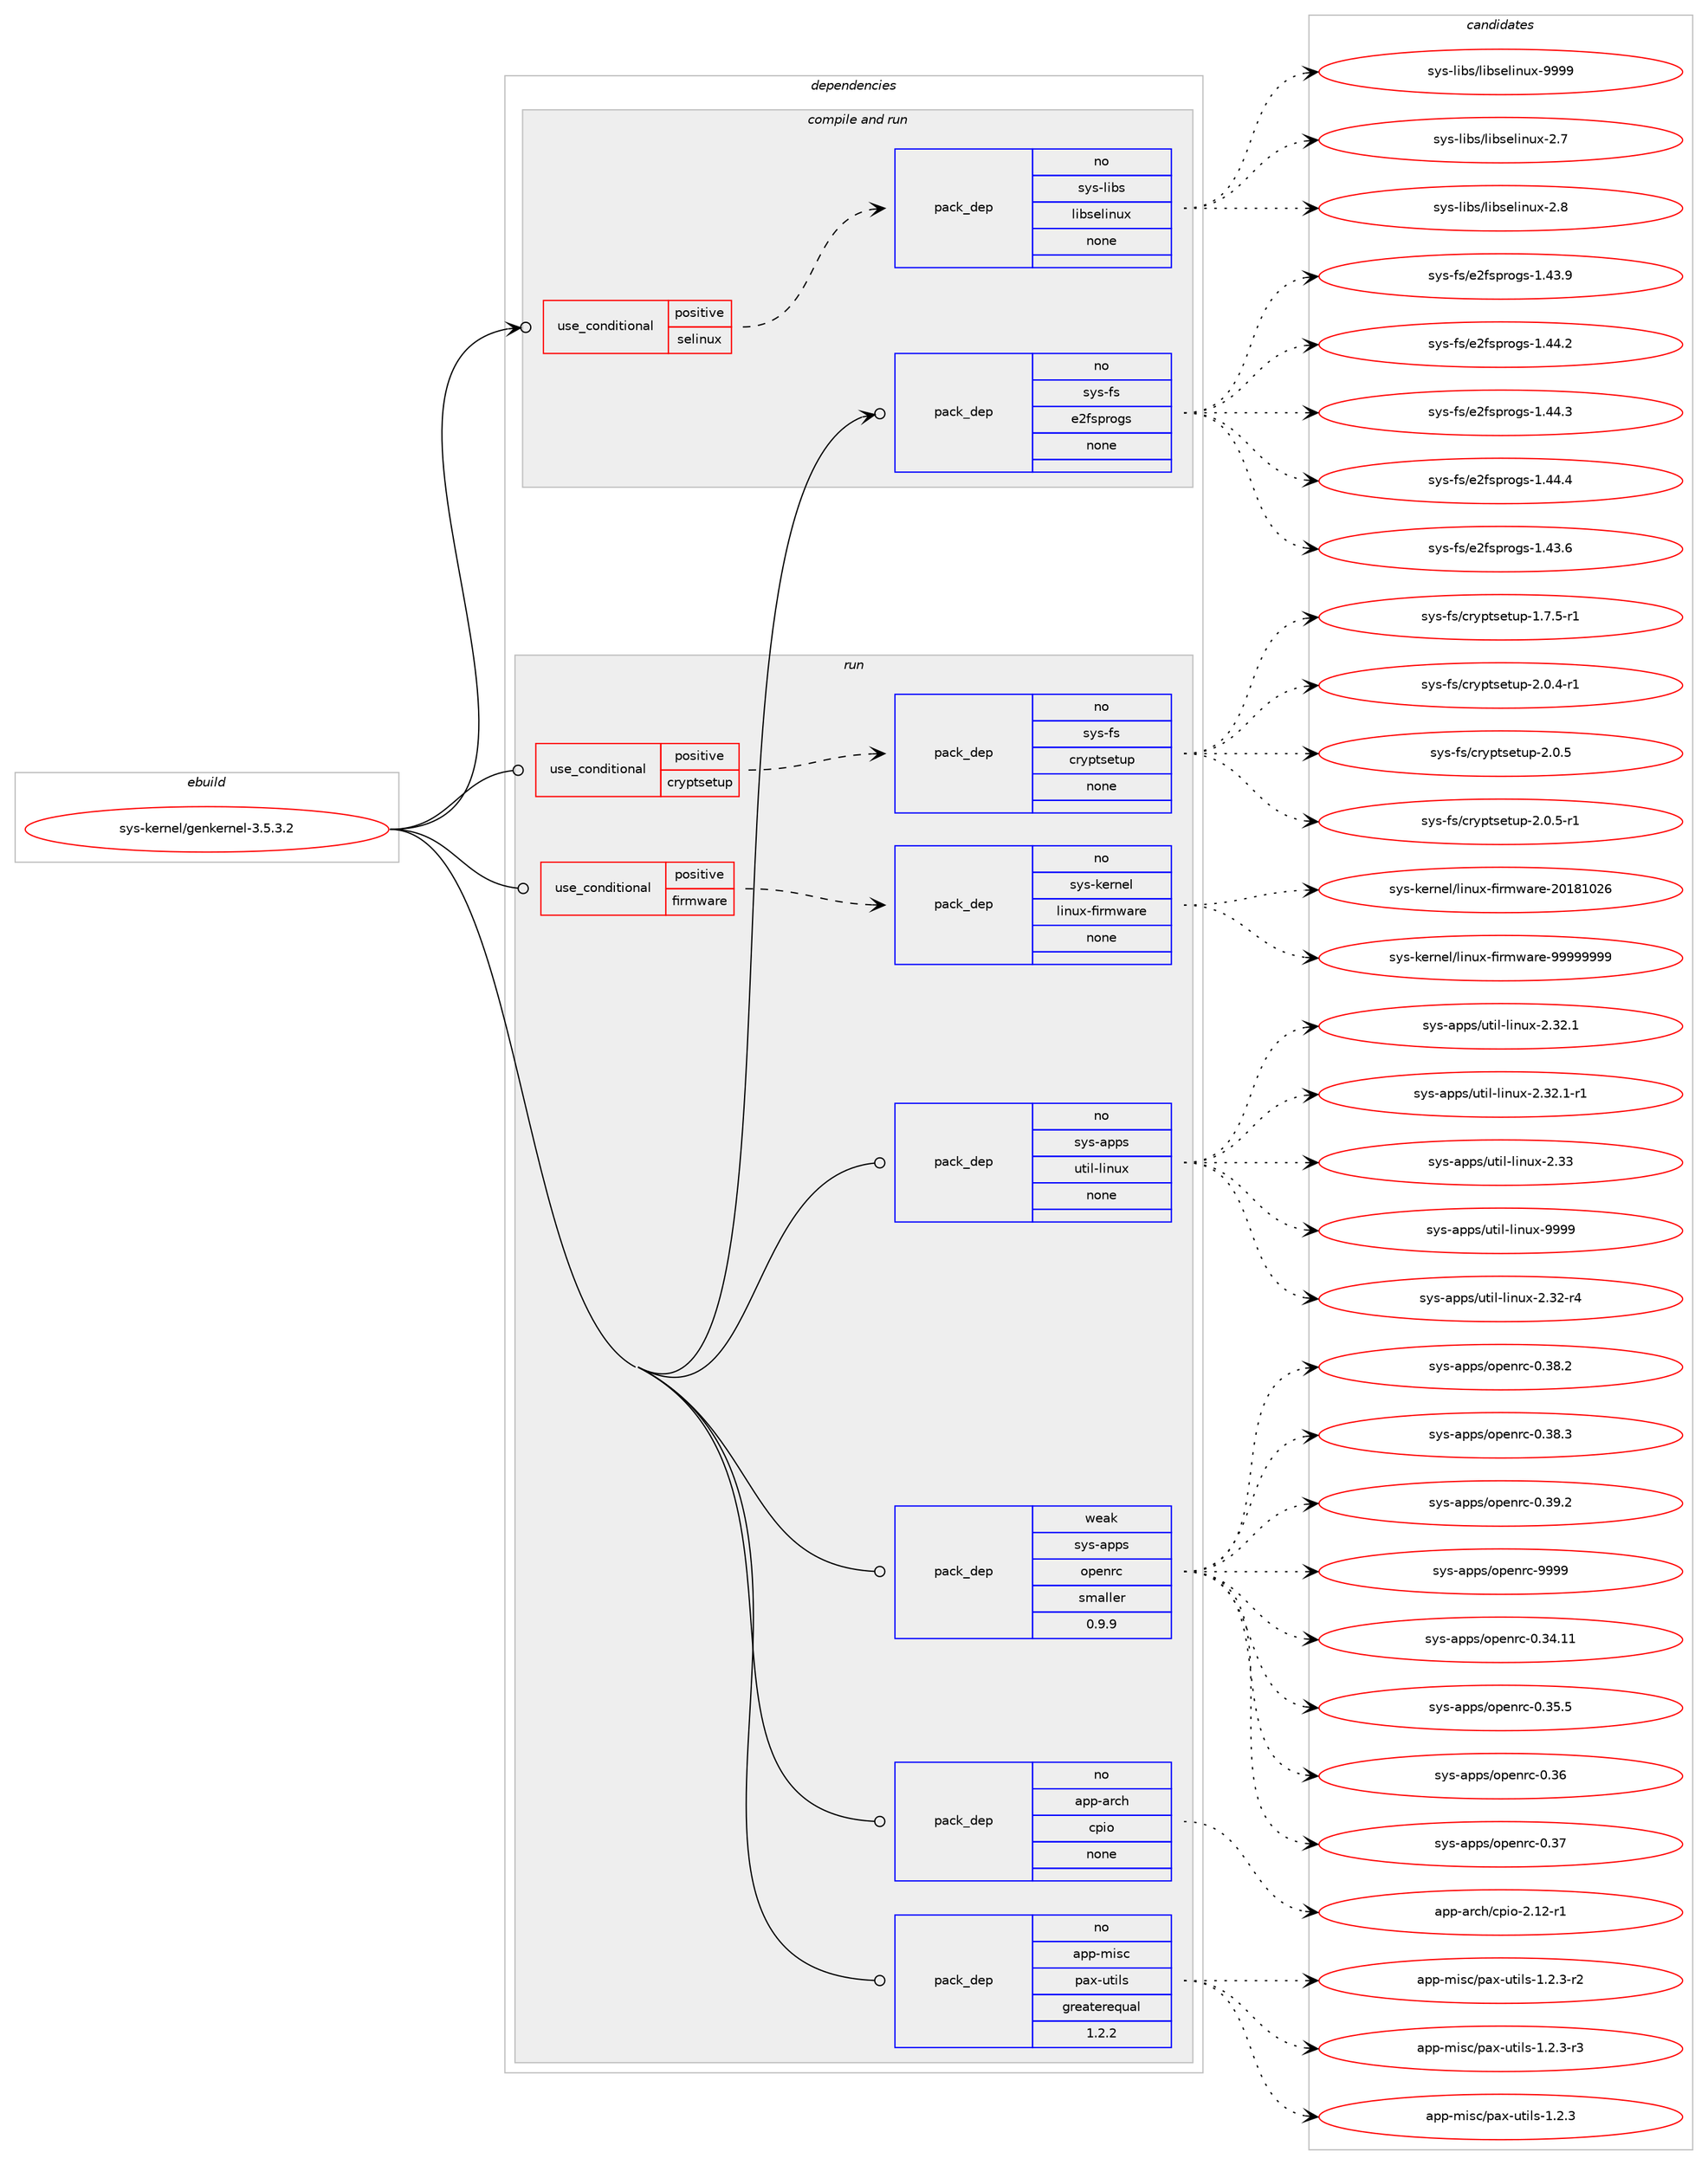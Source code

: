 digraph prolog {

# *************
# Graph options
# *************

newrank=true;
concentrate=true;
compound=true;
graph [rankdir=LR,fontname=Helvetica,fontsize=10,ranksep=1.5];#, ranksep=2.5, nodesep=0.2];
edge  [arrowhead=vee];
node  [fontname=Helvetica,fontsize=10];

# **********
# The ebuild
# **********

subgraph cluster_leftcol {
color=gray;
rank=same;
label=<<i>ebuild</i>>;
id [label="sys-kernel/genkernel-3.5.3.2", color=red, width=4, href="../sys-kernel/genkernel-3.5.3.2.svg"];
}

# ****************
# The dependencies
# ****************

subgraph cluster_midcol {
color=gray;
label=<<i>dependencies</i>>;
subgraph cluster_compile {
fillcolor="#eeeeee";
style=filled;
label=<<i>compile</i>>;
}
subgraph cluster_compileandrun {
fillcolor="#eeeeee";
style=filled;
label=<<i>compile and run</i>>;
subgraph cond1188 {
dependency6848 [label=<<TABLE BORDER="0" CELLBORDER="1" CELLSPACING="0" CELLPADDING="4"><TR><TD ROWSPAN="3" CELLPADDING="10">use_conditional</TD></TR><TR><TD>positive</TD></TR><TR><TD>selinux</TD></TR></TABLE>>, shape=none, color=red];
subgraph pack5491 {
dependency6849 [label=<<TABLE BORDER="0" CELLBORDER="1" CELLSPACING="0" CELLPADDING="4" WIDTH="220"><TR><TD ROWSPAN="6" CELLPADDING="30">pack_dep</TD></TR><TR><TD WIDTH="110">no</TD></TR><TR><TD>sys-libs</TD></TR><TR><TD>libselinux</TD></TR><TR><TD>none</TD></TR><TR><TD></TD></TR></TABLE>>, shape=none, color=blue];
}
dependency6848:e -> dependency6849:w [weight=20,style="dashed",arrowhead="vee"];
}
id:e -> dependency6848:w [weight=20,style="solid",arrowhead="odotvee"];
subgraph pack5492 {
dependency6850 [label=<<TABLE BORDER="0" CELLBORDER="1" CELLSPACING="0" CELLPADDING="4" WIDTH="220"><TR><TD ROWSPAN="6" CELLPADDING="30">pack_dep</TD></TR><TR><TD WIDTH="110">no</TD></TR><TR><TD>sys-fs</TD></TR><TR><TD>e2fsprogs</TD></TR><TR><TD>none</TD></TR><TR><TD></TD></TR></TABLE>>, shape=none, color=blue];
}
id:e -> dependency6850:w [weight=20,style="solid",arrowhead="odotvee"];
}
subgraph cluster_run {
fillcolor="#eeeeee";
style=filled;
label=<<i>run</i>>;
subgraph cond1189 {
dependency6851 [label=<<TABLE BORDER="0" CELLBORDER="1" CELLSPACING="0" CELLPADDING="4"><TR><TD ROWSPAN="3" CELLPADDING="10">use_conditional</TD></TR><TR><TD>positive</TD></TR><TR><TD>cryptsetup</TD></TR></TABLE>>, shape=none, color=red];
subgraph pack5493 {
dependency6852 [label=<<TABLE BORDER="0" CELLBORDER="1" CELLSPACING="0" CELLPADDING="4" WIDTH="220"><TR><TD ROWSPAN="6" CELLPADDING="30">pack_dep</TD></TR><TR><TD WIDTH="110">no</TD></TR><TR><TD>sys-fs</TD></TR><TR><TD>cryptsetup</TD></TR><TR><TD>none</TD></TR><TR><TD></TD></TR></TABLE>>, shape=none, color=blue];
}
dependency6851:e -> dependency6852:w [weight=20,style="dashed",arrowhead="vee"];
}
id:e -> dependency6851:w [weight=20,style="solid",arrowhead="odot"];
subgraph cond1190 {
dependency6853 [label=<<TABLE BORDER="0" CELLBORDER="1" CELLSPACING="0" CELLPADDING="4"><TR><TD ROWSPAN="3" CELLPADDING="10">use_conditional</TD></TR><TR><TD>positive</TD></TR><TR><TD>firmware</TD></TR></TABLE>>, shape=none, color=red];
subgraph pack5494 {
dependency6854 [label=<<TABLE BORDER="0" CELLBORDER="1" CELLSPACING="0" CELLPADDING="4" WIDTH="220"><TR><TD ROWSPAN="6" CELLPADDING="30">pack_dep</TD></TR><TR><TD WIDTH="110">no</TD></TR><TR><TD>sys-kernel</TD></TR><TR><TD>linux-firmware</TD></TR><TR><TD>none</TD></TR><TR><TD></TD></TR></TABLE>>, shape=none, color=blue];
}
dependency6853:e -> dependency6854:w [weight=20,style="dashed",arrowhead="vee"];
}
id:e -> dependency6853:w [weight=20,style="solid",arrowhead="odot"];
subgraph pack5495 {
dependency6855 [label=<<TABLE BORDER="0" CELLBORDER="1" CELLSPACING="0" CELLPADDING="4" WIDTH="220"><TR><TD ROWSPAN="6" CELLPADDING="30">pack_dep</TD></TR><TR><TD WIDTH="110">no</TD></TR><TR><TD>app-arch</TD></TR><TR><TD>cpio</TD></TR><TR><TD>none</TD></TR><TR><TD></TD></TR></TABLE>>, shape=none, color=blue];
}
id:e -> dependency6855:w [weight=20,style="solid",arrowhead="odot"];
subgraph pack5496 {
dependency6856 [label=<<TABLE BORDER="0" CELLBORDER="1" CELLSPACING="0" CELLPADDING="4" WIDTH="220"><TR><TD ROWSPAN="6" CELLPADDING="30">pack_dep</TD></TR><TR><TD WIDTH="110">no</TD></TR><TR><TD>app-misc</TD></TR><TR><TD>pax-utils</TD></TR><TR><TD>greaterequal</TD></TR><TR><TD>1.2.2</TD></TR></TABLE>>, shape=none, color=blue];
}
id:e -> dependency6856:w [weight=20,style="solid",arrowhead="odot"];
subgraph pack5497 {
dependency6857 [label=<<TABLE BORDER="0" CELLBORDER="1" CELLSPACING="0" CELLPADDING="4" WIDTH="220"><TR><TD ROWSPAN="6" CELLPADDING="30">pack_dep</TD></TR><TR><TD WIDTH="110">no</TD></TR><TR><TD>sys-apps</TD></TR><TR><TD>util-linux</TD></TR><TR><TD>none</TD></TR><TR><TD></TD></TR></TABLE>>, shape=none, color=blue];
}
id:e -> dependency6857:w [weight=20,style="solid",arrowhead="odot"];
subgraph pack5498 {
dependency6858 [label=<<TABLE BORDER="0" CELLBORDER="1" CELLSPACING="0" CELLPADDING="4" WIDTH="220"><TR><TD ROWSPAN="6" CELLPADDING="30">pack_dep</TD></TR><TR><TD WIDTH="110">weak</TD></TR><TR><TD>sys-apps</TD></TR><TR><TD>openrc</TD></TR><TR><TD>smaller</TD></TR><TR><TD>0.9.9</TD></TR></TABLE>>, shape=none, color=blue];
}
id:e -> dependency6858:w [weight=20,style="solid",arrowhead="odot"];
}
}

# **************
# The candidates
# **************

subgraph cluster_choices {
rank=same;
color=gray;
label=<<i>candidates</i>>;

subgraph choice5491 {
color=black;
nodesep=1;
choice1151211154510810598115471081059811510110810511011712045504655 [label="sys-libs/libselinux-2.7", color=red, width=4,href="../sys-libs/libselinux-2.7.svg"];
choice1151211154510810598115471081059811510110810511011712045504656 [label="sys-libs/libselinux-2.8", color=red, width=4,href="../sys-libs/libselinux-2.8.svg"];
choice115121115451081059811547108105981151011081051101171204557575757 [label="sys-libs/libselinux-9999", color=red, width=4,href="../sys-libs/libselinux-9999.svg"];
dependency6849:e -> choice1151211154510810598115471081059811510110810511011712045504655:w [style=dotted,weight="100"];
dependency6849:e -> choice1151211154510810598115471081059811510110810511011712045504656:w [style=dotted,weight="100"];
dependency6849:e -> choice115121115451081059811547108105981151011081051101171204557575757:w [style=dotted,weight="100"];
}
subgraph choice5492 {
color=black;
nodesep=1;
choice11512111545102115471015010211511211411110311545494652514654 [label="sys-fs/e2fsprogs-1.43.6", color=red, width=4,href="../sys-fs/e2fsprogs-1.43.6.svg"];
choice11512111545102115471015010211511211411110311545494652514657 [label="sys-fs/e2fsprogs-1.43.9", color=red, width=4,href="../sys-fs/e2fsprogs-1.43.9.svg"];
choice11512111545102115471015010211511211411110311545494652524650 [label="sys-fs/e2fsprogs-1.44.2", color=red, width=4,href="../sys-fs/e2fsprogs-1.44.2.svg"];
choice11512111545102115471015010211511211411110311545494652524651 [label="sys-fs/e2fsprogs-1.44.3", color=red, width=4,href="../sys-fs/e2fsprogs-1.44.3.svg"];
choice11512111545102115471015010211511211411110311545494652524652 [label="sys-fs/e2fsprogs-1.44.4", color=red, width=4,href="../sys-fs/e2fsprogs-1.44.4.svg"];
dependency6850:e -> choice11512111545102115471015010211511211411110311545494652514654:w [style=dotted,weight="100"];
dependency6850:e -> choice11512111545102115471015010211511211411110311545494652514657:w [style=dotted,weight="100"];
dependency6850:e -> choice11512111545102115471015010211511211411110311545494652524650:w [style=dotted,weight="100"];
dependency6850:e -> choice11512111545102115471015010211511211411110311545494652524651:w [style=dotted,weight="100"];
dependency6850:e -> choice11512111545102115471015010211511211411110311545494652524652:w [style=dotted,weight="100"];
}
subgraph choice5493 {
color=black;
nodesep=1;
choice1151211154510211547991141211121161151011161171124549465546534511449 [label="sys-fs/cryptsetup-1.7.5-r1", color=red, width=4,href="../sys-fs/cryptsetup-1.7.5-r1.svg"];
choice1151211154510211547991141211121161151011161171124550464846524511449 [label="sys-fs/cryptsetup-2.0.4-r1", color=red, width=4,href="../sys-fs/cryptsetup-2.0.4-r1.svg"];
choice115121115451021154799114121112116115101116117112455046484653 [label="sys-fs/cryptsetup-2.0.5", color=red, width=4,href="../sys-fs/cryptsetup-2.0.5.svg"];
choice1151211154510211547991141211121161151011161171124550464846534511449 [label="sys-fs/cryptsetup-2.0.5-r1", color=red, width=4,href="../sys-fs/cryptsetup-2.0.5-r1.svg"];
dependency6852:e -> choice1151211154510211547991141211121161151011161171124549465546534511449:w [style=dotted,weight="100"];
dependency6852:e -> choice1151211154510211547991141211121161151011161171124550464846524511449:w [style=dotted,weight="100"];
dependency6852:e -> choice115121115451021154799114121112116115101116117112455046484653:w [style=dotted,weight="100"];
dependency6852:e -> choice1151211154510211547991141211121161151011161171124550464846534511449:w [style=dotted,weight="100"];
}
subgraph choice5494 {
color=black;
nodesep=1;
choice11512111545107101114110101108471081051101171204510210511410911997114101455048495649485054 [label="sys-kernel/linux-firmware-20181026", color=red, width=4,href="../sys-kernel/linux-firmware-20181026.svg"];
choice11512111545107101114110101108471081051101171204510210511410911997114101455757575757575757 [label="sys-kernel/linux-firmware-99999999", color=red, width=4,href="../sys-kernel/linux-firmware-99999999.svg"];
dependency6854:e -> choice11512111545107101114110101108471081051101171204510210511410911997114101455048495649485054:w [style=dotted,weight="100"];
dependency6854:e -> choice11512111545107101114110101108471081051101171204510210511410911997114101455757575757575757:w [style=dotted,weight="100"];
}
subgraph choice5495 {
color=black;
nodesep=1;
choice97112112459711499104479911210511145504649504511449 [label="app-arch/cpio-2.12-r1", color=red, width=4,href="../app-arch/cpio-2.12-r1.svg"];
dependency6855:e -> choice97112112459711499104479911210511145504649504511449:w [style=dotted,weight="100"];
}
subgraph choice5496 {
color=black;
nodesep=1;
choice971121124510910511599471129712045117116105108115454946504651 [label="app-misc/pax-utils-1.2.3", color=red, width=4,href="../app-misc/pax-utils-1.2.3.svg"];
choice9711211245109105115994711297120451171161051081154549465046514511450 [label="app-misc/pax-utils-1.2.3-r2", color=red, width=4,href="../app-misc/pax-utils-1.2.3-r2.svg"];
choice9711211245109105115994711297120451171161051081154549465046514511451 [label="app-misc/pax-utils-1.2.3-r3", color=red, width=4,href="../app-misc/pax-utils-1.2.3-r3.svg"];
dependency6856:e -> choice971121124510910511599471129712045117116105108115454946504651:w [style=dotted,weight="100"];
dependency6856:e -> choice9711211245109105115994711297120451171161051081154549465046514511450:w [style=dotted,weight="100"];
dependency6856:e -> choice9711211245109105115994711297120451171161051081154549465046514511451:w [style=dotted,weight="100"];
}
subgraph choice5497 {
color=black;
nodesep=1;
choice1151211154597112112115471171161051084510810511011712045504651504511452 [label="sys-apps/util-linux-2.32-r4", color=red, width=4,href="../sys-apps/util-linux-2.32-r4.svg"];
choice1151211154597112112115471171161051084510810511011712045504651504649 [label="sys-apps/util-linux-2.32.1", color=red, width=4,href="../sys-apps/util-linux-2.32.1.svg"];
choice11512111545971121121154711711610510845108105110117120455046515046494511449 [label="sys-apps/util-linux-2.32.1-r1", color=red, width=4,href="../sys-apps/util-linux-2.32.1-r1.svg"];
choice115121115459711211211547117116105108451081051101171204550465151 [label="sys-apps/util-linux-2.33", color=red, width=4,href="../sys-apps/util-linux-2.33.svg"];
choice115121115459711211211547117116105108451081051101171204557575757 [label="sys-apps/util-linux-9999", color=red, width=4,href="../sys-apps/util-linux-9999.svg"];
dependency6857:e -> choice1151211154597112112115471171161051084510810511011712045504651504511452:w [style=dotted,weight="100"];
dependency6857:e -> choice1151211154597112112115471171161051084510810511011712045504651504649:w [style=dotted,weight="100"];
dependency6857:e -> choice11512111545971121121154711711610510845108105110117120455046515046494511449:w [style=dotted,weight="100"];
dependency6857:e -> choice115121115459711211211547117116105108451081051101171204550465151:w [style=dotted,weight="100"];
dependency6857:e -> choice115121115459711211211547117116105108451081051101171204557575757:w [style=dotted,weight="100"];
}
subgraph choice5498 {
color=black;
nodesep=1;
choice115121115459711211211547111112101110114994548465152464949 [label="sys-apps/openrc-0.34.11", color=red, width=4,href="../sys-apps/openrc-0.34.11.svg"];
choice1151211154597112112115471111121011101149945484651534653 [label="sys-apps/openrc-0.35.5", color=red, width=4,href="../sys-apps/openrc-0.35.5.svg"];
choice115121115459711211211547111112101110114994548465154 [label="sys-apps/openrc-0.36", color=red, width=4,href="../sys-apps/openrc-0.36.svg"];
choice115121115459711211211547111112101110114994548465155 [label="sys-apps/openrc-0.37", color=red, width=4,href="../sys-apps/openrc-0.37.svg"];
choice1151211154597112112115471111121011101149945484651564650 [label="sys-apps/openrc-0.38.2", color=red, width=4,href="../sys-apps/openrc-0.38.2.svg"];
choice1151211154597112112115471111121011101149945484651564651 [label="sys-apps/openrc-0.38.3", color=red, width=4,href="../sys-apps/openrc-0.38.3.svg"];
choice1151211154597112112115471111121011101149945484651574650 [label="sys-apps/openrc-0.39.2", color=red, width=4,href="../sys-apps/openrc-0.39.2.svg"];
choice115121115459711211211547111112101110114994557575757 [label="sys-apps/openrc-9999", color=red, width=4,href="../sys-apps/openrc-9999.svg"];
dependency6858:e -> choice115121115459711211211547111112101110114994548465152464949:w [style=dotted,weight="100"];
dependency6858:e -> choice1151211154597112112115471111121011101149945484651534653:w [style=dotted,weight="100"];
dependency6858:e -> choice115121115459711211211547111112101110114994548465154:w [style=dotted,weight="100"];
dependency6858:e -> choice115121115459711211211547111112101110114994548465155:w [style=dotted,weight="100"];
dependency6858:e -> choice1151211154597112112115471111121011101149945484651564650:w [style=dotted,weight="100"];
dependency6858:e -> choice1151211154597112112115471111121011101149945484651564651:w [style=dotted,weight="100"];
dependency6858:e -> choice1151211154597112112115471111121011101149945484651574650:w [style=dotted,weight="100"];
dependency6858:e -> choice115121115459711211211547111112101110114994557575757:w [style=dotted,weight="100"];
}
}

}
